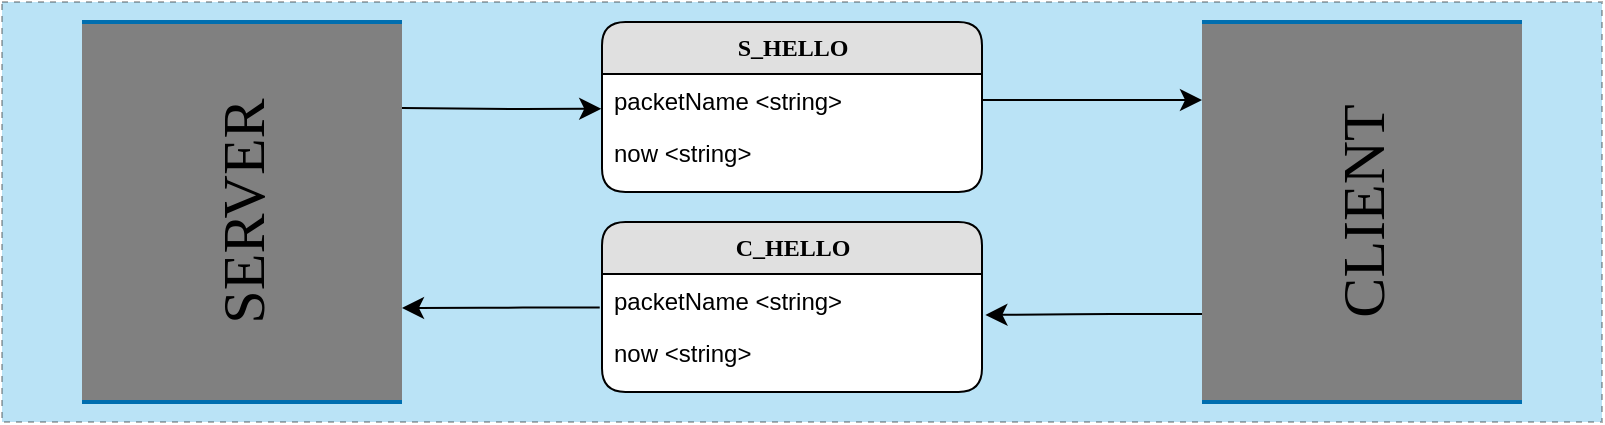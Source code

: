 <mxfile version="13.7.6" type="github" pages="4">
  <diagram name="HELLO" id="b520641d-4fe3-3701-9064-5fc419738815">
    <mxGraphModel dx="981" dy="532" grid="1" gridSize="10" guides="1" tooltips="1" connect="1" arrows="1" fold="1" page="1" pageScale="1" pageWidth="900" pageHeight="300" background="none" math="0" shadow="0">
      <root>
        <mxCell id="0" />
        <mxCell id="1" parent="0" />
        <mxCell id="qRYgfgAe1LclKe2MRuB5-1" value="" style="rounded=0;whiteSpace=wrap;html=1;shadow=0;fillColor=#1ba1e2;dashed=1;fontColor=#ffffff;opacity=30;" parent="1" vertex="1">
          <mxGeometry x="40" y="40" width="800" height="210" as="geometry" />
        </mxCell>
        <mxCell id="21ea969265ad0168-40" style="edgeStyle=orthogonalEdgeStyle;html=1;entryX=-0.002;entryY=0.669;labelBackgroundColor=none;startFill=0;startSize=8;endFill=1;endSize=8;fontFamily=Verdana;fontSize=12;entryDx=0;entryDy=0;entryPerimeter=0;" parent="1" target="21ea969265ad0168-7" edge="1">
          <mxGeometry relative="1" as="geometry">
            <mxPoint x="240" y="93" as="sourcePoint" />
            <mxPoint x="360" y="93" as="targetPoint" />
            <Array as="points" />
          </mxGeometry>
        </mxCell>
        <mxCell id="YE7jqKPaQESnntSOdniL-1" value="&lt;span style=&quot;font-size: 30px;&quot;&gt;SERVER&lt;br style=&quot;font-size: 30px;&quot;&gt;&lt;/span&gt;" style="html=1;rounded=0;shadow=0;comic=0;labelBackgroundColor=none;strokeWidth=2;fontFamily=Verdana;fontSize=30;align=center;shape=mxgraph.ios7ui.horLines;strokeColor=#006EAF;fontColor=#000000;fillColor=#808080;fontStyle=0;labelBorderColor=none;horizontal=0;" parent="1" vertex="1">
          <mxGeometry x="80" y="50" width="160" height="190" as="geometry" />
        </mxCell>
        <mxCell id="YE7jqKPaQESnntSOdniL-2" style="edgeStyle=orthogonalEdgeStyle;html=1;exitX=1;exitY=0.5;labelBackgroundColor=none;startFill=0;startSize=8;endFill=1;endSize=8;fontFamily=Verdana;fontSize=12;exitDx=0;exitDy=0;" parent="1" source="21ea969265ad0168-7" edge="1">
          <mxGeometry relative="1" as="geometry">
            <mxPoint x="-319.84" y="94.4" as="sourcePoint" />
            <mxPoint x="640" y="89" as="targetPoint" />
          </mxGeometry>
        </mxCell>
        <mxCell id="YE7jqKPaQESnntSOdniL-3" value="&lt;span style=&quot;font-size: 30px;&quot;&gt;CLIENT&lt;/span&gt;" style="html=1;rounded=0;shadow=0;comic=0;labelBackgroundColor=none;strokeWidth=2;fontFamily=Verdana;fontSize=30;align=center;shape=mxgraph.ios7ui.horLines;strokeColor=#006EAF;fontColor=#000000;fillColor=#808080;fontStyle=0;labelBorderColor=none;horizontal=0;" parent="1" vertex="1">
          <mxGeometry x="640" y="50" width="160" height="190" as="geometry" />
        </mxCell>
        <mxCell id="YE7jqKPaQESnntSOdniL-4" style="edgeStyle=orthogonalEdgeStyle;html=1;labelBackgroundColor=none;startFill=0;startSize=8;endFill=1;endSize=8;fontFamily=Verdana;fontSize=12;targetPerimeterSpacing=0;exitX=-0.006;exitY=0.646;exitDx=0;exitDy=0;exitPerimeter=0;" parent="1" source="YE7jqKPaQESnntSOdniL-7" edge="1">
          <mxGeometry relative="1" as="geometry">
            <mxPoint x="356" y="193" as="sourcePoint" />
            <mxPoint x="240" y="193" as="targetPoint" />
            <Array as="points" />
          </mxGeometry>
        </mxCell>
        <mxCell id="YE7jqKPaQESnntSOdniL-5" style="edgeStyle=orthogonalEdgeStyle;html=1;labelBackgroundColor=none;startFill=0;startSize=8;endFill=1;endSize=8;fontFamily=Verdana;fontSize=12;entryX=1.009;entryY=0.787;entryDx=0;entryDy=0;entryPerimeter=0;" parent="1" target="YE7jqKPaQESnntSOdniL-7" edge="1">
          <mxGeometry relative="1" as="geometry">
            <mxPoint x="640" y="196" as="sourcePoint" />
            <mxPoint x="519.52" y="196.396" as="targetPoint" />
            <Array as="points">
              <mxPoint x="585" y="196" />
            </Array>
          </mxGeometry>
        </mxCell>
        <mxCell id="21ea969265ad0168-6" value="S_HELLO" style="swimlane;html=1;fontStyle=1;childLayout=stackLayout;horizontal=1;startSize=26;fillColor=#e0e0e0;horizontalStack=0;resizeParent=1;resizeLast=0;collapsible=1;marginBottom=0;swimlaneFillColor=#ffffff;align=center;rounded=1;shadow=0;comic=0;labelBackgroundColor=none;strokeWidth=1;fontFamily=Verdana;fontSize=12;fontColor=#000000;" parent="1" vertex="1">
          <mxGeometry x="340" y="50" width="190" height="85" as="geometry" />
        </mxCell>
        <mxCell id="21ea969265ad0168-7" value="packetName &amp;lt;string&amp;gt;" style="text;html=1;strokeColor=none;fillColor=none;spacingLeft=4;spacingRight=4;whiteSpace=wrap;overflow=hidden;rotatable=0;points=[[0,0.5],[1,0.5]];portConstraint=eastwest;fontColor=#000000;" parent="21ea969265ad0168-6" vertex="1">
          <mxGeometry y="26" width="190" height="26" as="geometry" />
        </mxCell>
        <mxCell id="21ea969265ad0168-8" value="now &amp;lt;string&amp;gt;" style="text;html=1;strokeColor=none;fillColor=none;spacingLeft=4;spacingRight=4;whiteSpace=wrap;overflow=hidden;rotatable=0;points=[[0,0.5],[1,0.5]];portConstraint=eastwest;fontColor=#000000;" parent="21ea969265ad0168-6" vertex="1">
          <mxGeometry y="52" width="190" height="26" as="geometry" />
        </mxCell>
        <mxCell id="YE7jqKPaQESnntSOdniL-6" value="C_HELLO" style="swimlane;html=1;fontStyle=1;childLayout=stackLayout;horizontal=1;startSize=26;fillColor=#e0e0e0;horizontalStack=0;resizeParent=1;resizeLast=0;collapsible=1;marginBottom=0;swimlaneFillColor=#ffffff;align=center;rounded=1;shadow=0;comic=0;labelBackgroundColor=none;strokeWidth=1;fontFamily=Verdana;fontSize=12;fontColor=#000000;" parent="1" vertex="1">
          <mxGeometry x="340" y="150" width="190" height="85" as="geometry" />
        </mxCell>
        <mxCell id="YE7jqKPaQESnntSOdniL-7" value="packetName &amp;lt;string&amp;gt;" style="text;html=1;strokeColor=none;fillColor=none;spacingLeft=4;spacingRight=4;whiteSpace=wrap;overflow=hidden;rotatable=0;points=[[0,0.5],[1,0.5]];portConstraint=eastwest;fontColor=#000000;" parent="YE7jqKPaQESnntSOdniL-6" vertex="1">
          <mxGeometry y="26" width="190" height="26" as="geometry" />
        </mxCell>
        <mxCell id="YE7jqKPaQESnntSOdniL-8" value="now &amp;lt;string&amp;gt;" style="text;html=1;strokeColor=none;fillColor=none;spacingLeft=4;spacingRight=4;whiteSpace=wrap;overflow=hidden;rotatable=0;points=[[0,0.5],[1,0.5]];portConstraint=eastwest;fontColor=#000000;" parent="YE7jqKPaQESnntSOdniL-6" vertex="1">
          <mxGeometry y="52" width="190" height="26" as="geometry" />
        </mxCell>
      </root>
    </mxGraphModel>
  </diagram>
  <diagram name="CON_CHECK" id="WpY7LKkbOzWaq_kngRgO">
    <mxGraphModel dx="11085" dy="643" grid="1" gridSize="10" guides="1" tooltips="1" connect="1" arrows="1" fold="1" page="1" pageScale="1" pageWidth="900" pageHeight="300" background="none" math="0" shadow="0">
      <root>
        <mxCell id="7BFBd9PapPz8hA_DgMiV-0" />
        <mxCell id="7BFBd9PapPz8hA_DgMiV-1" parent="7BFBd9PapPz8hA_DgMiV-0" />
        <mxCell id="7BFBd9PapPz8hA_DgMiV-3" value="" style="rounded=0;whiteSpace=wrap;html=1;shadow=0;fillColor=#1ba1e2;dashed=1;fontColor=#ffffff;opacity=30;" vertex="1" parent="7BFBd9PapPz8hA_DgMiV-1">
          <mxGeometry x="-9850" y="30" width="800" height="240" as="geometry" />
        </mxCell>
        <mxCell id="7BFBd9PapPz8hA_DgMiV-7" value="&lt;span style=&quot;font-size: 30px;&quot;&gt;SERVER&lt;/span&gt;" style="html=1;rounded=0;shadow=0;comic=0;labelBackgroundColor=none;strokeWidth=2;fontFamily=Verdana;fontSize=30;align=center;shape=mxgraph.ios7ui.horLines;strokeColor=#006EAF;fontColor=#000000;fillColor=#808080;fontStyle=0;labelBorderColor=none;horizontal=0;" vertex="1" parent="7BFBd9PapPz8hA_DgMiV-1">
          <mxGeometry x="-9810" y="50" width="160" height="200" as="geometry" />
        </mxCell>
        <mxCell id="7BFBd9PapPz8hA_DgMiV-9" value="&lt;span style=&quot;font-size: 30px;&quot;&gt;CLIENT&lt;/span&gt;" style="html=1;rounded=0;shadow=0;comic=0;labelBackgroundColor=none;strokeWidth=2;fontFamily=Verdana;fontSize=30;align=center;shape=mxgraph.ios7ui.horLines;strokeColor=#006EAF;fontColor=#000000;fillColor=#808080;fontStyle=0;labelBorderColor=none;horizontal=0;" vertex="1" parent="7BFBd9PapPz8hA_DgMiV-1">
          <mxGeometry x="-9250" y="50" width="160" height="200" as="geometry" />
        </mxCell>
        <mxCell id="7BFBd9PapPz8hA_DgMiV-18" style="edgeStyle=orthogonalEdgeStyle;html=1;labelBackgroundColor=none;startFill=0;startSize=8;endFill=1;endSize=8;fontFamily=Verdana;fontSize=12;fontColor=#000000;entryX=0;entryY=0.5;entryDx=0;entryDy=0;" edge="1" parent="7BFBd9PapPz8hA_DgMiV-1" target="7BFBd9PapPz8hA_DgMiV-26">
          <mxGeometry relative="1" as="geometry">
            <mxPoint x="-9650" y="199" as="sourcePoint" />
            <mxPoint x="-9560" y="199" as="targetPoint" />
            <Array as="points">
              <mxPoint x="-9640" y="199" />
            </Array>
          </mxGeometry>
        </mxCell>
        <mxCell id="7BFBd9PapPz8hA_DgMiV-19" style="edgeStyle=orthogonalEdgeStyle;html=1;exitX=1;exitY=0.5;labelBackgroundColor=none;startFill=0;startSize=8;endFill=1;endSize=8;fontFamily=Verdana;fontSize=12;exitDx=0;exitDy=0;fontColor=#000000;" edge="1" parent="7BFBd9PapPz8hA_DgMiV-1" source="7BFBd9PapPz8hA_DgMiV-26">
          <mxGeometry relative="1" as="geometry">
            <mxPoint x="-10211.52" y="204.4" as="sourcePoint" />
            <mxPoint x="-9252" y="199" as="targetPoint" />
          </mxGeometry>
        </mxCell>
        <mxCell id="7BFBd9PapPz8hA_DgMiV-20" style="edgeStyle=orthogonalEdgeStyle;html=1;labelBackgroundColor=none;startFill=0;startSize=8;endFill=1;endSize=8;fontFamily=Verdana;fontSize=12;targetPerimeterSpacing=0;exitX=-0.006;exitY=0.643;exitDx=0;exitDy=0;exitPerimeter=0;fontColor=#000000;" edge="1" parent="7BFBd9PapPz8hA_DgMiV-1">
          <mxGeometry relative="1" as="geometry">
            <mxPoint x="-9533.76" y="91.718" as="sourcePoint" />
            <mxPoint x="-9650" y="92" as="targetPoint" />
            <Array as="points">
              <mxPoint x="-9621.68" y="92" />
            </Array>
          </mxGeometry>
        </mxCell>
        <mxCell id="7BFBd9PapPz8hA_DgMiV-21" style="edgeStyle=orthogonalEdgeStyle;html=1;labelBackgroundColor=none;startFill=0;startSize=8;endFill=1;endSize=8;fontFamily=Verdana;fontSize=12;fontColor=#000000;" edge="1" parent="7BFBd9PapPz8hA_DgMiV-1">
          <mxGeometry relative="1" as="geometry">
            <mxPoint x="-9251.68" y="92" as="sourcePoint" />
            <mxPoint x="-9360" y="92" as="targetPoint" />
            <Array as="points">
              <mxPoint x="-9251.68" y="92" />
            </Array>
          </mxGeometry>
        </mxCell>
        <mxCell id="7BFBd9PapPz8hA_DgMiV-22" value="C_CON_CHECK" style="swimlane;html=1;fontStyle=1;childLayout=stackLayout;horizontal=1;startSize=26;fillColor=#e0e0e0;horizontalStack=0;resizeParent=1;resizeLast=0;collapsible=1;marginBottom=0;swimlaneFillColor=#ffffff;align=center;rounded=1;shadow=0;comic=0;labelBackgroundColor=none;strokeWidth=1;fontFamily=Verdana;fontSize=12;fontColor=#000000;" vertex="1" parent="7BFBd9PapPz8hA_DgMiV-1">
          <mxGeometry x="-9550" y="50" width="190" height="85" as="geometry" />
        </mxCell>
        <mxCell id="7BFBd9PapPz8hA_DgMiV-23" value="packetName &amp;lt;string&amp;gt;" style="text;html=1;strokeColor=none;fillColor=none;spacingLeft=4;spacingRight=4;whiteSpace=wrap;overflow=hidden;rotatable=0;points=[[0,0.5],[1,0.5]];portConstraint=eastwest;fontColor=#000000;" vertex="1" parent="7BFBd9PapPz8hA_DgMiV-22">
          <mxGeometry y="26" width="190" height="26" as="geometry" />
        </mxCell>
        <mxCell id="7BFBd9PapPz8hA_DgMiV-24" value="key &amp;lt;string&amp;gt;" style="text;html=1;strokeColor=none;fillColor=none;spacingLeft=4;spacingRight=4;whiteSpace=wrap;overflow=hidden;rotatable=0;points=[[0,0.5],[1,0.5]];portConstraint=eastwest;fontColor=#000000;" vertex="1" parent="7BFBd9PapPz8hA_DgMiV-22">
          <mxGeometry y="52" width="190" height="26" as="geometry" />
        </mxCell>
        <mxCell id="7BFBd9PapPz8hA_DgMiV-25" value="S_CON_CHECK" style="swimlane;html=1;fontStyle=1;childLayout=stackLayout;horizontal=1;startSize=26;fillColor=#e0e0e0;horizontalStack=0;resizeParent=1;resizeLast=0;collapsible=1;marginBottom=0;swimlaneFillColor=#ffffff;align=center;rounded=1;shadow=0;comic=0;labelBackgroundColor=none;strokeWidth=1;fontFamily=Verdana;fontSize=12;fontColor=#000000;" vertex="1" parent="7BFBd9PapPz8hA_DgMiV-1">
          <mxGeometry x="-9550" y="160" width="190" height="90" as="geometry" />
        </mxCell>
        <mxCell id="7BFBd9PapPz8hA_DgMiV-26" value="packetName &amp;lt;string&amp;gt;" style="text;html=1;strokeColor=none;fillColor=none;spacingLeft=4;spacingRight=4;whiteSpace=wrap;overflow=hidden;rotatable=0;points=[[0,0.5],[1,0.5]];portConstraint=eastwest;fontColor=#000000;" vertex="1" parent="7BFBd9PapPz8hA_DgMiV-25">
          <mxGeometry y="26" width="190" height="26" as="geometry" />
        </mxCell>
        <mxCell id="7BFBd9PapPz8hA_DgMiV-27" value="key &amp;lt;string&amp;gt;" style="text;html=1;strokeColor=none;fillColor=none;spacingLeft=4;spacingRight=4;whiteSpace=wrap;overflow=hidden;rotatable=0;points=[[0,0.5],[1,0.5]];portConstraint=eastwest;fontColor=#000000;" vertex="1" parent="7BFBd9PapPz8hA_DgMiV-25">
          <mxGeometry y="52" width="190" height="26" as="geometry" />
        </mxCell>
      </root>
    </mxGraphModel>
  </diagram>
  <diagram name="LOGIN" id="fG6dO6IGTTf7LA4OMq7c">
    <mxGraphModel dx="1673" dy="908" grid="1" gridSize="10" guides="1" tooltips="1" connect="1" arrows="1" fold="1" page="1" pageScale="1" pageWidth="900" pageHeight="650" background="none" math="0" shadow="0">
      <root>
        <mxCell id="yT4oepaRgww87eBLtsqn-0" />
        <mxCell id="yT4oepaRgww87eBLtsqn-1" parent="yT4oepaRgww87eBLtsqn-0" />
        <mxCell id="yT4oepaRgww87eBLtsqn-5" value="" style="rounded=0;whiteSpace=wrap;html=1;shadow=0;fillColor=#1ba1e2;dashed=1;fontColor=#ffffff;opacity=30;" vertex="1" parent="yT4oepaRgww87eBLtsqn-1">
          <mxGeometry x="50" y="40" width="800" height="580" as="geometry" />
        </mxCell>
        <mxCell id="yT4oepaRgww87eBLtsqn-7" value="&lt;font style=&quot;font-size: 30px&quot;&gt;SERVER&lt;/font&gt;" style="html=1;rounded=0;shadow=0;comic=0;labelBackgroundColor=none;strokeWidth=2;fontFamily=Verdana;fontSize=12;align=center;shape=mxgraph.ios7ui.horLines;strokeColor=#006EAF;fontColor=#000000;fillColor=#808080;fontStyle=0;labelBorderColor=none;horizontal=0;" vertex="1" parent="yT4oepaRgww87eBLtsqn-1">
          <mxGeometry x="110" y="70" width="160" height="520" as="geometry" />
        </mxCell>
        <mxCell id="yT4oepaRgww87eBLtsqn-9" value="&lt;span style=&quot;font-size: 30px;&quot;&gt;CLIENT&lt;/span&gt;" style="html=1;rounded=0;shadow=0;comic=0;labelBackgroundColor=none;strokeWidth=2;fontFamily=Verdana;fontSize=30;align=center;shape=mxgraph.ios7ui.horLines;strokeColor=#006EAF;fontColor=#000000;fillColor=#808080;fontStyle=0;labelBorderColor=none;horizontal=0;" vertex="1" parent="yT4oepaRgww87eBLtsqn-1">
          <mxGeometry x="670" y="70" width="160" height="520" as="geometry" />
        </mxCell>
        <mxCell id="yT4oepaRgww87eBLtsqn-28" style="edgeStyle=orthogonalEdgeStyle;html=1;entryX=0;entryY=0.5;labelBackgroundColor=none;startFill=0;startSize=8;endFill=1;endSize=8;fontFamily=Verdana;fontSize=12;entryDx=0;entryDy=0;fontColor=#000000;" edge="1" parent="yT4oepaRgww87eBLtsqn-1" target="yT4oepaRgww87eBLtsqn-36">
          <mxGeometry relative="1" as="geometry">
            <mxPoint x="270" y="209" as="sourcePoint" />
            <mxPoint x="385.68" y="210" as="targetPoint" />
            <Array as="points">
              <mxPoint x="290" y="209" />
              <mxPoint x="290" y="209" />
            </Array>
          </mxGeometry>
        </mxCell>
        <mxCell id="yT4oepaRgww87eBLtsqn-29" style="edgeStyle=orthogonalEdgeStyle;html=1;exitX=1;exitY=0.5;labelBackgroundColor=none;startFill=0;startSize=8;endFill=1;endSize=8;fontFamily=Verdana;fontSize=12;exitDx=0;exitDy=0;fontColor=#000000;" edge="1" parent="yT4oepaRgww87eBLtsqn-1" source="yT4oepaRgww87eBLtsqn-36">
          <mxGeometry relative="1" as="geometry">
            <mxPoint x="-294.16" y="214.4" as="sourcePoint" />
            <mxPoint x="670" y="209" as="targetPoint" />
          </mxGeometry>
        </mxCell>
        <mxCell id="yT4oepaRgww87eBLtsqn-30" style="edgeStyle=orthogonalEdgeStyle;html=1;labelBackgroundColor=none;startFill=0;startSize=8;endFill=1;endSize=8;fontFamily=Verdana;fontSize=12;targetPerimeterSpacing=0;entryX=1;entryY=0.168;entryDx=0;entryDy=0;entryPerimeter=0;exitX=-0.006;exitY=0.643;exitDx=0;exitDy=0;exitPerimeter=0;fontColor=#000000;" edge="1" parent="yT4oepaRgww87eBLtsqn-1">
          <mxGeometry relative="1" as="geometry">
            <mxPoint x="385.12" y="111.718" as="sourcePoint" />
            <mxPoint x="267.2" y="111.8" as="targetPoint" />
            <Array as="points">
              <mxPoint x="297.2" y="112" />
            </Array>
          </mxGeometry>
        </mxCell>
        <mxCell id="yT4oepaRgww87eBLtsqn-31" style="edgeStyle=orthogonalEdgeStyle;html=1;labelBackgroundColor=none;startFill=0;startSize=8;endFill=1;endSize=8;fontFamily=Verdana;fontSize=12;fontColor=#000000;entryX=1;entryY=0.617;entryDx=0;entryDy=0;entryPerimeter=0;" edge="1" parent="yT4oepaRgww87eBLtsqn-1" target="yT4oepaRgww87eBLtsqn-33">
          <mxGeometry relative="1" as="geometry">
            <mxPoint x="670" y="112" as="sourcePoint" />
            <mxPoint x="570" y="112" as="targetPoint" />
            <Array as="points" />
          </mxGeometry>
        </mxCell>
        <mxCell id="yT4oepaRgww87eBLtsqn-46" style="edgeStyle=orthogonalEdgeStyle;html=1;entryX=0;entryY=0.5;labelBackgroundColor=none;startFill=0;startSize=8;endFill=1;endSize=8;fontFamily=Verdana;fontSize=12;entryDx=0;entryDy=0;fontColor=#000000;" edge="1" parent="yT4oepaRgww87eBLtsqn-1" target="yT4oepaRgww87eBLtsqn-49">
          <mxGeometry relative="1" as="geometry">
            <mxPoint x="270" y="539" as="sourcePoint" />
            <mxPoint x="382.28" y="540" as="targetPoint" />
            <Array as="points">
              <mxPoint x="290" y="539" />
              <mxPoint x="290" y="539" />
            </Array>
          </mxGeometry>
        </mxCell>
        <mxCell id="yT4oepaRgww87eBLtsqn-47" style="edgeStyle=orthogonalEdgeStyle;html=1;exitX=1;exitY=0.5;labelBackgroundColor=none;startFill=0;startSize=8;endFill=1;endSize=8;fontFamily=Verdana;fontSize=12;exitDx=0;exitDy=0;fontColor=#000000;" edge="1" parent="yT4oepaRgww87eBLtsqn-1" source="yT4oepaRgww87eBLtsqn-49">
          <mxGeometry relative="1" as="geometry">
            <mxPoint x="-297.56" y="544.4" as="sourcePoint" />
            <mxPoint x="666.6" y="539" as="targetPoint" />
          </mxGeometry>
        </mxCell>
        <mxCell id="yT4oepaRgww87eBLtsqn-32" value="C_LOGIN" style="swimlane;html=1;fontStyle=1;childLayout=stackLayout;horizontal=1;startSize=26;fillColor=#e0e0e0;horizontalStack=0;resizeParent=1;resizeLast=0;collapsible=1;marginBottom=0;swimlaneFillColor=#ffffff;align=center;rounded=1;shadow=0;comic=0;labelBackgroundColor=none;strokeWidth=1;fontFamily=Verdana;fontSize=12;fontColor=#000000;" vertex="1" parent="yT4oepaRgww87eBLtsqn-1">
          <mxGeometry x="350" y="70" width="230" height="85" as="geometry" />
        </mxCell>
        <mxCell id="yT4oepaRgww87eBLtsqn-33" value="packetName &amp;lt;string&amp;gt;" style="text;html=1;strokeColor=none;fillColor=none;spacingLeft=4;spacingRight=4;whiteSpace=wrap;overflow=hidden;rotatable=0;points=[[0,0.5],[1,0.5]];portConstraint=eastwest;fontColor=#000000;" vertex="1" parent="yT4oepaRgww87eBLtsqn-32">
          <mxGeometry y="26" width="230" height="26" as="geometry" />
        </mxCell>
        <mxCell id="yT4oepaRgww87eBLtsqn-34" value="key &amp;lt;string&amp;gt;" style="text;html=1;strokeColor=none;fillColor=none;spacingLeft=4;spacingRight=4;whiteSpace=wrap;overflow=hidden;rotatable=0;points=[[0,0.5],[1,0.5]];portConstraint=eastwest;fontColor=#000000;" vertex="1" parent="yT4oepaRgww87eBLtsqn-32">
          <mxGeometry y="52" width="230" height="26" as="geometry" />
        </mxCell>
        <mxCell id="yT4oepaRgww87eBLtsqn-35" value="S_LOGIN_SUCCESS" style="swimlane;html=1;fontStyle=1;childLayout=stackLayout;horizontal=1;startSize=26;fillColor=#e0e0e0;horizontalStack=0;resizeParent=1;resizeLast=0;collapsible=1;marginBottom=0;swimlaneFillColor=#ffffff;align=center;rounded=1;shadow=0;comic=0;labelBackgroundColor=none;strokeWidth=1;fontFamily=Verdana;fontSize=12;fontColor=#000000;" vertex="1" parent="yT4oepaRgww87eBLtsqn-1">
          <mxGeometry x="350" y="170" width="230" height="310" as="geometry" />
        </mxCell>
        <mxCell id="yT4oepaRgww87eBLtsqn-36" value="packetName &amp;lt;string&amp;gt;" style="text;html=1;strokeColor=none;fillColor=none;spacingLeft=4;spacingRight=4;whiteSpace=wrap;overflow=hidden;rotatable=0;points=[[0,0.5],[1,0.5]];portConstraint=eastwest;fontColor=#000000;" vertex="1" parent="yT4oepaRgww87eBLtsqn-35">
          <mxGeometry y="26" width="230" height="26" as="geometry" />
        </mxCell>
        <mxCell id="yT4oepaRgww87eBLtsqn-37" value="email &amp;lt;string&amp;gt;" style="text;html=1;strokeColor=none;fillColor=none;spacingLeft=4;spacingRight=4;whiteSpace=wrap;overflow=hidden;rotatable=0;points=[[0,0.5],[1,0.5]];portConstraint=eastwest;fontColor=#000000;" vertex="1" parent="yT4oepaRgww87eBLtsqn-35">
          <mxGeometry y="52" width="230" height="26" as="geometry" />
        </mxCell>
        <mxCell id="yT4oepaRgww87eBLtsqn-38" value="nickname &amp;lt;string&amp;gt;" style="text;html=1;strokeColor=none;fillColor=none;spacingLeft=4;spacingRight=4;whiteSpace=wrap;overflow=hidden;rotatable=0;points=[[0,0.5],[1,0.5]];portConstraint=eastwest;fontColor=#000000;" vertex="1" parent="yT4oepaRgww87eBLtsqn-35">
          <mxGeometry y="78" width="230" height="26" as="geometry" />
        </mxCell>
        <mxCell id="yT4oepaRgww87eBLtsqn-39" value="creationDate &amp;lt;dateString&amp;gt;" style="text;html=1;strokeColor=none;fillColor=none;spacingLeft=4;spacingRight=4;whiteSpace=wrap;overflow=hidden;rotatable=0;points=[[0,0.5],[1,0.5]];portConstraint=eastwest;fontColor=#000000;" vertex="1" parent="yT4oepaRgww87eBLtsqn-35">
          <mxGeometry y="104" width="230" height="26" as="geometry" />
        </mxCell>
        <mxCell id="yT4oepaRgww87eBLtsqn-40" value="lastLoginDate &amp;lt;dateString&amp;gt;" style="text;html=1;strokeColor=none;fillColor=none;spacingLeft=4;spacingRight=4;whiteSpace=wrap;overflow=hidden;rotatable=0;points=[[0,0.5],[1,0.5]];portConstraint=eastwest;fontColor=#000000;" vertex="1" parent="yT4oepaRgww87eBLtsqn-35">
          <mxGeometry y="130" width="230" height="30" as="geometry" />
        </mxCell>
        <mxCell id="yT4oepaRgww87eBLtsqn-41" value="charactersQuantity &amp;lt;number&amp;gt;" style="text;html=1;strokeColor=none;fillColor=none;spacingLeft=4;spacingRight=4;whiteSpace=wrap;overflow=hidden;rotatable=0;points=[[0,0.5],[1,0.5]];portConstraint=eastwest;fontColor=#000000;" vertex="1" parent="yT4oepaRgww87eBLtsqn-35">
          <mxGeometry y="160" width="230" height="30" as="geometry" />
        </mxCell>
        <mxCell id="yT4oepaRgww87eBLtsqn-42" value="name &amp;lt;string&amp;gt; * CharQuantity" style="text;html=1;strokeColor=none;fillColor=none;spacingLeft=4;spacingRight=4;whiteSpace=wrap;overflow=hidden;rotatable=0;points=[[0,0.5],[1,0.5]];portConstraint=eastwest;fontColor=#000000;" vertex="1" parent="yT4oepaRgww87eBLtsqn-35">
          <mxGeometry y="190" width="230" height="30" as="geometry" />
        </mxCell>
        <mxCell id="yT4oepaRgww87eBLtsqn-43" value="race &amp;lt;number&amp;gt; * CharQuantity" style="text;html=1;strokeColor=none;fillColor=none;spacingLeft=4;spacingRight=4;whiteSpace=wrap;overflow=hidden;rotatable=0;points=[[0,0.5],[1,0.5]];portConstraint=eastwest;fontColor=#000000;" vertex="1" parent="yT4oepaRgww87eBLtsqn-35">
          <mxGeometry y="220" width="230" height="30" as="geometry" />
        </mxCell>
        <mxCell id="yT4oepaRgww87eBLtsqn-44" value="level &amp;lt;number&amp;gt; * CharQuantity" style="text;html=1;strokeColor=none;fillColor=none;spacingLeft=4;spacingRight=4;whiteSpace=wrap;overflow=hidden;rotatable=0;points=[[0,0.5],[1,0.5]];portConstraint=eastwest;fontColor=#000000;" vertex="1" parent="yT4oepaRgww87eBLtsqn-35">
          <mxGeometry y="250" width="230" height="30" as="geometry" />
        </mxCell>
        <mxCell id="yT4oepaRgww87eBLtsqn-45" value="accountSlot &amp;lt;number&amp;gt; * CharQuantity" style="text;html=1;strokeColor=none;fillColor=none;spacingLeft=4;spacingRight=4;whiteSpace=wrap;overflow=hidden;rotatable=0;points=[[0,0.5],[1,0.5]];portConstraint=eastwest;fontColor=#000000;" vertex="1" parent="yT4oepaRgww87eBLtsqn-35">
          <mxGeometry y="280" width="230" height="30" as="geometry" />
        </mxCell>
        <mxCell id="yT4oepaRgww87eBLtsqn-48" value="S_LOGIN_FAILURE" style="swimlane;html=1;fontStyle=1;childLayout=stackLayout;horizontal=1;startSize=26;fillColor=#e0e0e0;horizontalStack=0;resizeParent=1;resizeLast=0;collapsible=1;marginBottom=0;swimlaneFillColor=#ffffff;align=center;rounded=1;shadow=0;comic=0;labelBackgroundColor=none;strokeWidth=1;fontFamily=Verdana;fontSize=12;fontColor=#000000;" vertex="1" parent="yT4oepaRgww87eBLtsqn-1">
          <mxGeometry x="350" y="500" width="230" height="90" as="geometry" />
        </mxCell>
        <mxCell id="yT4oepaRgww87eBLtsqn-49" value="packetName &amp;lt;string&amp;gt;" style="text;html=1;strokeColor=none;fillColor=none;spacingLeft=4;spacingRight=4;whiteSpace=wrap;overflow=hidden;rotatable=0;points=[[0,0.5],[1,0.5]];portConstraint=eastwest;fontColor=#000000;" vertex="1" parent="yT4oepaRgww87eBLtsqn-48">
          <mxGeometry y="26" width="230" height="26" as="geometry" />
        </mxCell>
        <mxCell id="yT4oepaRgww87eBLtsqn-50" value="message &amp;lt;string&amp;gt;" style="text;html=1;strokeColor=none;fillColor=none;spacingLeft=4;spacingRight=4;whiteSpace=wrap;overflow=hidden;rotatable=0;points=[[0,0.5],[1,0.5]];portConstraint=eastwest;fontColor=#000000;" vertex="1" parent="yT4oepaRgww87eBLtsqn-48">
          <mxGeometry y="52" width="230" height="26" as="geometry" />
        </mxCell>
      </root>
    </mxGraphModel>
  </diagram>
  <diagram name="UPDATE" id="p2DeXHz7_jsF2aZQBlwm">
    <mxGraphModel dx="2370" dy="1287" grid="1" gridSize="10" guides="1" tooltips="1" connect="1" arrows="1" fold="1" page="1" pageScale="1" pageWidth="1500" pageHeight="550" background="none" math="0" shadow="0">
      <root>
        <mxCell id="0A2m4D99UDe_agHZiAws-0" />
        <mxCell id="0A2m4D99UDe_agHZiAws-1" parent="0A2m4D99UDe_agHZiAws-0" />
        <mxCell id="0A2m4D99UDe_agHZiAws-2" value="" style="rounded=0;whiteSpace=wrap;html=1;shadow=0;fillColor=#1ba1e2;dashed=1;fontColor=#ffffff;opacity=30;" vertex="1" parent="0A2m4D99UDe_agHZiAws-1">
          <mxGeometry x="70" y="40" width="1360" height="460" as="geometry" />
        </mxCell>
        <mxCell id="0A2m4D99UDe_agHZiAws-3" value="&lt;font style=&quot;font-size: 30px&quot;&gt;SERVER&lt;/font&gt;" style="html=1;rounded=0;shadow=0;comic=0;labelBackgroundColor=none;strokeWidth=2;fontFamily=Verdana;fontSize=12;align=center;shape=mxgraph.ios7ui.horLines;strokeColor=#006EAF;fontColor=#000000;fillColor=#808080;fontStyle=0;labelBorderColor=none;horizontal=0;" vertex="1" parent="0A2m4D99UDe_agHZiAws-1">
          <mxGeometry x="670" y="60" width="160" height="420" as="geometry" />
        </mxCell>
        <mxCell id="0A2m4D99UDe_agHZiAws-4" value="&lt;span style=&quot;font-size: 30px;&quot;&gt;CLIENT&lt;/span&gt;" style="html=1;rounded=0;shadow=0;comic=0;labelBackgroundColor=none;strokeWidth=2;fontFamily=Verdana;fontSize=30;align=center;shape=mxgraph.ios7ui.horLines;strokeColor=#006EAF;fontColor=#000000;fillColor=#808080;fontStyle=0;labelBorderColor=none;horizontal=0;" vertex="1" parent="0A2m4D99UDe_agHZiAws-1">
          <mxGeometry x="1230" y="60" width="160" height="420" as="geometry" />
        </mxCell>
        <mxCell id="0A2m4D99UDe_agHZiAws-7" style="edgeStyle=orthogonalEdgeStyle;html=1;labelBackgroundColor=none;startFill=0;startSize=8;endFill=1;endSize=8;fontFamily=Verdana;fontSize=12;targetPerimeterSpacing=0;exitX=-0.006;exitY=0.643;exitDx=0;exitDy=0;exitPerimeter=0;fontColor=#000000;" edge="1" parent="0A2m4D99UDe_agHZiAws-1">
          <mxGeometry relative="1" as="geometry">
            <mxPoint x="945.12" y="181.718" as="sourcePoint" />
            <mxPoint x="830" y="182" as="targetPoint" />
            <Array as="points">
              <mxPoint x="857.2" y="182" />
            </Array>
          </mxGeometry>
        </mxCell>
        <mxCell id="0A2m4D99UDe_agHZiAws-8" style="edgeStyle=orthogonalEdgeStyle;html=1;labelBackgroundColor=none;startFill=0;startSize=8;endFill=1;endSize=8;fontFamily=Verdana;fontSize=12;fontColor=#000000;entryX=1;entryY=0.617;entryDx=0;entryDy=0;entryPerimeter=0;" edge="1" parent="0A2m4D99UDe_agHZiAws-1" target="0A2m4D99UDe_agHZiAws-12">
          <mxGeometry relative="1" as="geometry">
            <mxPoint x="1230" y="182" as="sourcePoint" />
            <mxPoint x="1130" y="182" as="targetPoint" />
            <Array as="points" />
          </mxGeometry>
        </mxCell>
        <mxCell id="0A2m4D99UDe_agHZiAws-9" style="edgeStyle=orthogonalEdgeStyle;html=1;entryX=0;entryY=0.5;labelBackgroundColor=none;startFill=0;startSize=8;endFill=1;endSize=8;fontFamily=Verdana;fontSize=12;entryDx=0;entryDy=0;fontColor=#000000;" edge="1" parent="0A2m4D99UDe_agHZiAws-1" target="0A2m4D99UDe_agHZiAws-26">
          <mxGeometry relative="1" as="geometry">
            <mxPoint x="830" y="99" as="sourcePoint" />
            <mxPoint x="942.28" y="100" as="targetPoint" />
            <Array as="points">
              <mxPoint x="850" y="99" />
              <mxPoint x="850" y="99" />
            </Array>
          </mxGeometry>
        </mxCell>
        <mxCell id="0A2m4D99UDe_agHZiAws-10" style="edgeStyle=orthogonalEdgeStyle;html=1;exitX=1;exitY=0.473;labelBackgroundColor=none;startFill=0;startSize=8;endFill=1;endSize=8;fontFamily=Verdana;fontSize=12;exitDx=0;exitDy=0;fontColor=#000000;entryX=0;entryY=0.091;entryDx=0;entryDy=0;entryPerimeter=0;exitPerimeter=0;" edge="1" parent="0A2m4D99UDe_agHZiAws-1" source="0A2m4D99UDe_agHZiAws-26" target="0A2m4D99UDe_agHZiAws-4">
          <mxGeometry relative="1" as="geometry">
            <mxPoint x="262.44" y="104.4" as="sourcePoint" />
            <mxPoint x="1220" y="98" as="targetPoint" />
            <Array as="points" />
          </mxGeometry>
        </mxCell>
        <mxCell id="0A2m4D99UDe_agHZiAws-28" value="&lt;span style=&quot;font-size: 30px&quot;&gt;OTHER CLIENTS&lt;/span&gt;" style="html=1;rounded=0;shadow=0;comic=0;labelBackgroundColor=none;strokeWidth=2;fontFamily=Verdana;fontSize=30;align=center;shape=mxgraph.ios7ui.horLines;strokeColor=#006EAF;fontColor=#000000;fillColor=#808080;fontStyle=0;labelBorderColor=none;horizontal=0;" vertex="1" parent="0A2m4D99UDe_agHZiAws-1">
          <mxGeometry x="110" y="60" width="160" height="420" as="geometry" />
        </mxCell>
        <mxCell id="0A2m4D99UDe_agHZiAws-33" style="edgeStyle=orthogonalEdgeStyle;html=1;labelBackgroundColor=none;startFill=0;startSize=8;endFill=1;endSize=8;fontFamily=Verdana;fontSize=12;targetPerimeterSpacing=0;exitX=-0.008;exitY=0.054;exitDx=0;exitDy=0;exitPerimeter=0;fontColor=#000000;" edge="1" parent="0A2m4D99UDe_agHZiAws-1" source="0A2m4D99UDe_agHZiAws-37">
          <mxGeometry relative="1" as="geometry">
            <mxPoint x="380.12" y="379.468" as="sourcePoint" />
            <mxPoint x="270" y="380" as="targetPoint" />
            <Array as="points">
              <mxPoint x="292" y="379" />
            </Array>
          </mxGeometry>
        </mxCell>
        <mxCell id="0A2m4D99UDe_agHZiAws-34" style="edgeStyle=orthogonalEdgeStyle;html=1;labelBackgroundColor=none;startFill=0;startSize=8;endFill=1;endSize=8;fontFamily=Verdana;fontSize=12;fontColor=#000000;exitX=0;exitY=0.809;exitDx=0;exitDy=0;exitPerimeter=0;entryX=1.008;entryY=0.103;entryDx=0;entryDy=0;entryPerimeter=0;" edge="1" parent="0A2m4D99UDe_agHZiAws-1" target="0A2m4D99UDe_agHZiAws-37">
          <mxGeometry relative="1" as="geometry">
            <mxPoint x="670" y="380" as="sourcePoint" />
            <mxPoint x="620" y="400" as="targetPoint" />
            <Array as="points">
              <mxPoint x="620" y="380" />
            </Array>
          </mxGeometry>
        </mxCell>
        <mxCell id="0A2m4D99UDe_agHZiAws-25" value="S_UPDATE" style="swimlane;html=1;fontStyle=1;childLayout=stackLayout;horizontal=1;startSize=26;fillColor=#e0e0e0;horizontalStack=0;resizeParent=1;resizeLast=0;collapsible=1;marginBottom=0;swimlaneFillColor=#ffffff;align=center;rounded=1;shadow=0;comic=0;labelBackgroundColor=none;strokeWidth=1;fontFamily=Verdana;fontSize=12;fontColor=#000000;" vertex="1" parent="0A2m4D99UDe_agHZiAws-1">
          <mxGeometry x="910" y="60" width="230" height="60" as="geometry" />
        </mxCell>
        <mxCell id="0A2m4D99UDe_agHZiAws-26" value="packetName &amp;lt;string&amp;gt;" style="text;html=1;strokeColor=none;fillColor=none;spacingLeft=4;spacingRight=4;whiteSpace=wrap;overflow=hidden;rotatable=0;points=[[0,0.5],[1,0.5]];portConstraint=eastwest;fontColor=#000000;" vertex="1" parent="0A2m4D99UDe_agHZiAws-25">
          <mxGeometry y="26" width="230" height="26" as="geometry" />
        </mxCell>
        <mxCell id="0A2m4D99UDe_agHZiAws-11" value="C_UPDATE" style="swimlane;html=1;fontStyle=1;childLayout=stackLayout;horizontal=1;startSize=26;fillColor=#e0e0e0;horizontalStack=0;resizeParent=1;resizeLast=0;collapsible=1;marginBottom=0;swimlaneFillColor=#ffffff;align=center;rounded=1;shadow=0;comic=0;labelBackgroundColor=none;strokeWidth=1;fontFamily=Verdana;fontSize=12;fontColor=#000000;" vertex="1" parent="0A2m4D99UDe_agHZiAws-1">
          <mxGeometry x="910" y="140" width="230" height="160" as="geometry" />
        </mxCell>
        <mxCell id="0A2m4D99UDe_agHZiAws-12" value="packetName &amp;lt;string&amp;gt;" style="text;html=1;strokeColor=none;fillColor=none;spacingLeft=4;spacingRight=4;whiteSpace=wrap;overflow=hidden;rotatable=0;points=[[0,0.5],[1,0.5]];portConstraint=eastwest;fontColor=#000000;" vertex="1" parent="0A2m4D99UDe_agHZiAws-11">
          <mxGeometry y="26" width="230" height="26" as="geometry" />
        </mxCell>
        <mxCell id="0A2m4D99UDe_agHZiAws-13" value="xCoord &amp;lt;number&amp;gt;" style="text;html=1;strokeColor=none;fillColor=none;spacingLeft=4;spacingRight=4;whiteSpace=wrap;overflow=hidden;rotatable=0;points=[[0,0.5],[1,0.5]];portConstraint=eastwest;fontColor=#000000;" vertex="1" parent="0A2m4D99UDe_agHZiAws-11">
          <mxGeometry y="52" width="230" height="26" as="geometry" />
        </mxCell>
        <mxCell id="0A2m4D99UDe_agHZiAws-29" value="yCoord &amp;lt;number&amp;gt;" style="text;html=1;strokeColor=none;fillColor=none;spacingLeft=4;spacingRight=4;whiteSpace=wrap;overflow=hidden;rotatable=0;points=[[0,0.5],[1,0.5]];portConstraint=eastwest;fontColor=#000000;" vertex="1" parent="0A2m4D99UDe_agHZiAws-11">
          <mxGeometry y="78" width="230" height="26" as="geometry" />
        </mxCell>
        <mxCell id="0A2m4D99UDe_agHZiAws-30" value="direction &amp;lt;number&amp;gt;" style="text;html=1;strokeColor=none;fillColor=none;spacingLeft=4;spacingRight=4;whiteSpace=wrap;overflow=hidden;rotatable=0;points=[[0,0.5],[1,0.5]];portConstraint=eastwest;fontColor=#000000;" vertex="1" parent="0A2m4D99UDe_agHZiAws-11">
          <mxGeometry y="104" width="230" height="26" as="geometry" />
        </mxCell>
        <mxCell id="0A2m4D99UDe_agHZiAws-31" value="state &amp;lt;string&amp;gt;" style="text;html=1;strokeColor=none;fillColor=none;spacingLeft=4;spacingRight=4;whiteSpace=wrap;overflow=hidden;rotatable=0;points=[[0,0.5],[1,0.5]];portConstraint=eastwest;fontColor=#000000;" vertex="1" parent="0A2m4D99UDe_agHZiAws-11">
          <mxGeometry y="130" width="230" height="26" as="geometry" />
        </mxCell>
        <mxCell id="0A2m4D99UDe_agHZiAws-35" value="S_UPDATE_SPREAD" style="swimlane;html=1;fontStyle=1;childLayout=stackLayout;horizontal=1;startSize=26;fillColor=#e0e0e0;horizontalStack=0;resizeParent=1;resizeLast=0;collapsible=1;marginBottom=0;swimlaneFillColor=#ffffff;align=center;rounded=1;shadow=0;comic=0;labelBackgroundColor=none;strokeWidth=1;fontFamily=Verdana;fontSize=12;fontColor=#000000;" vertex="1" parent="0A2m4D99UDe_agHZiAws-1">
          <mxGeometry x="350" y="300" width="240" height="182" as="geometry" />
        </mxCell>
        <mxCell id="0A2m4D99UDe_agHZiAws-36" value="packetName &amp;lt;string&amp;gt;" style="text;html=1;strokeColor=none;fillColor=none;spacingLeft=4;spacingRight=4;whiteSpace=wrap;overflow=hidden;rotatable=0;points=[[0,0.5],[1,0.5]];portConstraint=eastwest;fontColor=#000000;" vertex="1" parent="0A2m4D99UDe_agHZiAws-35">
          <mxGeometry y="26" width="240" height="26" as="geometry" />
        </mxCell>
        <mxCell id="0A2m4D99UDe_agHZiAws-41" value="characterName &amp;lt;string&amp;gt;" style="text;html=1;strokeColor=none;fillColor=none;spacingLeft=4;spacingRight=4;whiteSpace=wrap;overflow=hidden;rotatable=0;points=[[0,0.5],[1,0.5]];portConstraint=eastwest;fontColor=#000000;" vertex="1" parent="0A2m4D99UDe_agHZiAws-35">
          <mxGeometry y="52" width="240" height="26" as="geometry" />
        </mxCell>
        <mxCell id="0A2m4D99UDe_agHZiAws-37" value="xCoord &amp;lt;number&amp;gt;" style="text;html=1;strokeColor=none;fillColor=none;spacingLeft=4;spacingRight=4;whiteSpace=wrap;overflow=hidden;rotatable=0;points=[[0,0.5],[1,0.5]];portConstraint=eastwest;fontColor=#000000;" vertex="1" parent="0A2m4D99UDe_agHZiAws-35">
          <mxGeometry y="78" width="240" height="26" as="geometry" />
        </mxCell>
        <mxCell id="0A2m4D99UDe_agHZiAws-38" value="yCoord &amp;lt;number&amp;gt;" style="text;html=1;strokeColor=none;fillColor=none;spacingLeft=4;spacingRight=4;whiteSpace=wrap;overflow=hidden;rotatable=0;points=[[0,0.5],[1,0.5]];portConstraint=eastwest;fontColor=#000000;" vertex="1" parent="0A2m4D99UDe_agHZiAws-35">
          <mxGeometry y="104" width="240" height="26" as="geometry" />
        </mxCell>
        <mxCell id="0A2m4D99UDe_agHZiAws-39" value="direction &amp;lt;number&amp;gt;" style="text;html=1;strokeColor=none;fillColor=none;spacingLeft=4;spacingRight=4;whiteSpace=wrap;overflow=hidden;rotatable=0;points=[[0,0.5],[1,0.5]];portConstraint=eastwest;fontColor=#000000;" vertex="1" parent="0A2m4D99UDe_agHZiAws-35">
          <mxGeometry y="130" width="240" height="26" as="geometry" />
        </mxCell>
        <mxCell id="0A2m4D99UDe_agHZiAws-40" value="state &amp;lt;string&amp;gt;" style="text;html=1;strokeColor=none;fillColor=none;spacingLeft=4;spacingRight=4;whiteSpace=wrap;overflow=hidden;rotatable=0;points=[[0,0.5],[1,0.5]];portConstraint=eastwest;fontColor=#000000;" vertex="1" parent="0A2m4D99UDe_agHZiAws-35">
          <mxGeometry y="156" width="240" height="26" as="geometry" />
        </mxCell>
        <mxCell id="3JGxVkQ79gBd9cYUETG4-0" style="edgeStyle=orthogonalEdgeStyle;html=1;labelBackgroundColor=none;startFill=0;startSize=8;endFill=1;endSize=8;fontFamily=Verdana;fontSize=12;fontColor=#000000;exitX=0;exitY=0.809;exitDx=0;exitDy=0;exitPerimeter=0;entryX=1.008;entryY=0.103;entryDx=0;entryDy=0;entryPerimeter=0;" edge="1" parent="0A2m4D99UDe_agHZiAws-1">
          <mxGeometry relative="1" as="geometry">
            <mxPoint x="670" y="400.0" as="sourcePoint" />
            <mxPoint x="591.92" y="400.678" as="targetPoint" />
            <Array as="points">
              <mxPoint x="620" y="400" />
            </Array>
          </mxGeometry>
        </mxCell>
        <mxCell id="3JGxVkQ79gBd9cYUETG4-1" style="edgeStyle=orthogonalEdgeStyle;html=1;labelBackgroundColor=none;startFill=0;startSize=8;endFill=1;endSize=8;fontFamily=Verdana;fontSize=12;fontColor=#000000;exitX=0;exitY=0.809;exitDx=0;exitDy=0;exitPerimeter=0;entryX=1.008;entryY=0.103;entryDx=0;entryDy=0;entryPerimeter=0;" edge="1" parent="0A2m4D99UDe_agHZiAws-1">
          <mxGeometry relative="1" as="geometry">
            <mxPoint x="670" y="420.0" as="sourcePoint" />
            <mxPoint x="591.92" y="420.678" as="targetPoint" />
            <Array as="points">
              <mxPoint x="620" y="420" />
            </Array>
          </mxGeometry>
        </mxCell>
        <mxCell id="3JGxVkQ79gBd9cYUETG4-2" style="edgeStyle=orthogonalEdgeStyle;html=1;labelBackgroundColor=none;startFill=0;startSize=8;endFill=1;endSize=8;fontFamily=Verdana;fontSize=12;fontColor=#000000;exitX=0;exitY=0.809;exitDx=0;exitDy=0;exitPerimeter=0;entryX=1.008;entryY=0.103;entryDx=0;entryDy=0;entryPerimeter=0;" edge="1" parent="0A2m4D99UDe_agHZiAws-1">
          <mxGeometry relative="1" as="geometry">
            <mxPoint x="348.08" y="400.0" as="sourcePoint" />
            <mxPoint x="270.0" y="400.678" as="targetPoint" />
            <Array as="points">
              <mxPoint x="298.08" y="400" />
            </Array>
          </mxGeometry>
        </mxCell>
        <mxCell id="3JGxVkQ79gBd9cYUETG4-3" style="edgeStyle=orthogonalEdgeStyle;html=1;labelBackgroundColor=none;startFill=0;startSize=8;endFill=1;endSize=8;fontFamily=Verdana;fontSize=12;fontColor=#000000;exitX=0;exitY=0.809;exitDx=0;exitDy=0;exitPerimeter=0;entryX=1.008;entryY=0.103;entryDx=0;entryDy=0;entryPerimeter=0;" edge="1" parent="0A2m4D99UDe_agHZiAws-1">
          <mxGeometry relative="1" as="geometry">
            <mxPoint x="348.08" y="420.0" as="sourcePoint" />
            <mxPoint x="270.0" y="420.678" as="targetPoint" />
            <Array as="points">
              <mxPoint x="298.08" y="420" />
            </Array>
          </mxGeometry>
        </mxCell>
      </root>
    </mxGraphModel>
  </diagram>
</mxfile>
